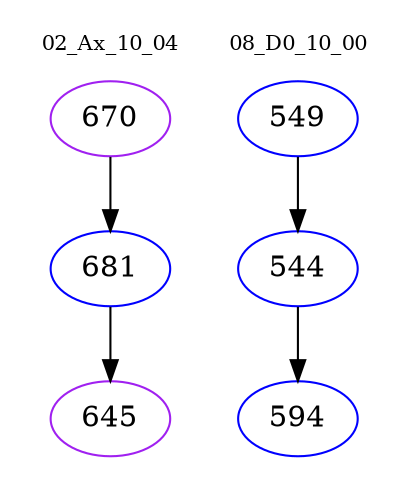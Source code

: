 digraph{
subgraph cluster_0 {
color = white
label = "02_Ax_10_04";
fontsize=10;
T0_670 [label="670", color="purple"]
T0_670 -> T0_681 [color="black"]
T0_681 [label="681", color="blue"]
T0_681 -> T0_645 [color="black"]
T0_645 [label="645", color="purple"]
}
subgraph cluster_1 {
color = white
label = "08_D0_10_00";
fontsize=10;
T1_549 [label="549", color="blue"]
T1_549 -> T1_544 [color="black"]
T1_544 [label="544", color="blue"]
T1_544 -> T1_594 [color="black"]
T1_594 [label="594", color="blue"]
}
}
